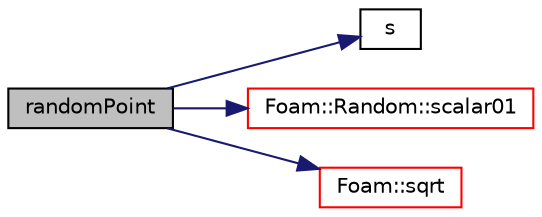 digraph "randomPoint"
{
  bgcolor="transparent";
  edge [fontname="Helvetica",fontsize="10",labelfontname="Helvetica",labelfontsize="10"];
  node [fontname="Helvetica",fontsize="10",shape=record];
  rankdir="LR";
  Node1 [label="randomPoint",height=0.2,width=0.4,color="black", fillcolor="grey75", style="filled", fontcolor="black"];
  Node1 -> Node2 [color="midnightblue",fontsize="10",style="solid",fontname="Helvetica"];
  Node2 [label="s",height=0.2,width=0.4,color="black",URL="$a04381.html#a6d6b99210a64ad23792eb7a3b0411c42"];
  Node1 -> Node3 [color="midnightblue",fontsize="10",style="solid",fontname="Helvetica"];
  Node3 [label="Foam::Random::scalar01",height=0.2,width=0.4,color="red",URL="$a02109.html#a25269b8b1f09eff9a4aa34074b51c4ab",tooltip="Scalar [0..1] (so including 0,1) "];
  Node1 -> Node4 [color="midnightblue",fontsize="10",style="solid",fontname="Helvetica"];
  Node4 [label="Foam::sqrt",height=0.2,width=0.4,color="red",URL="$a10974.html#a8616bd62eebf2342a80222fecb1bda71"];
}
